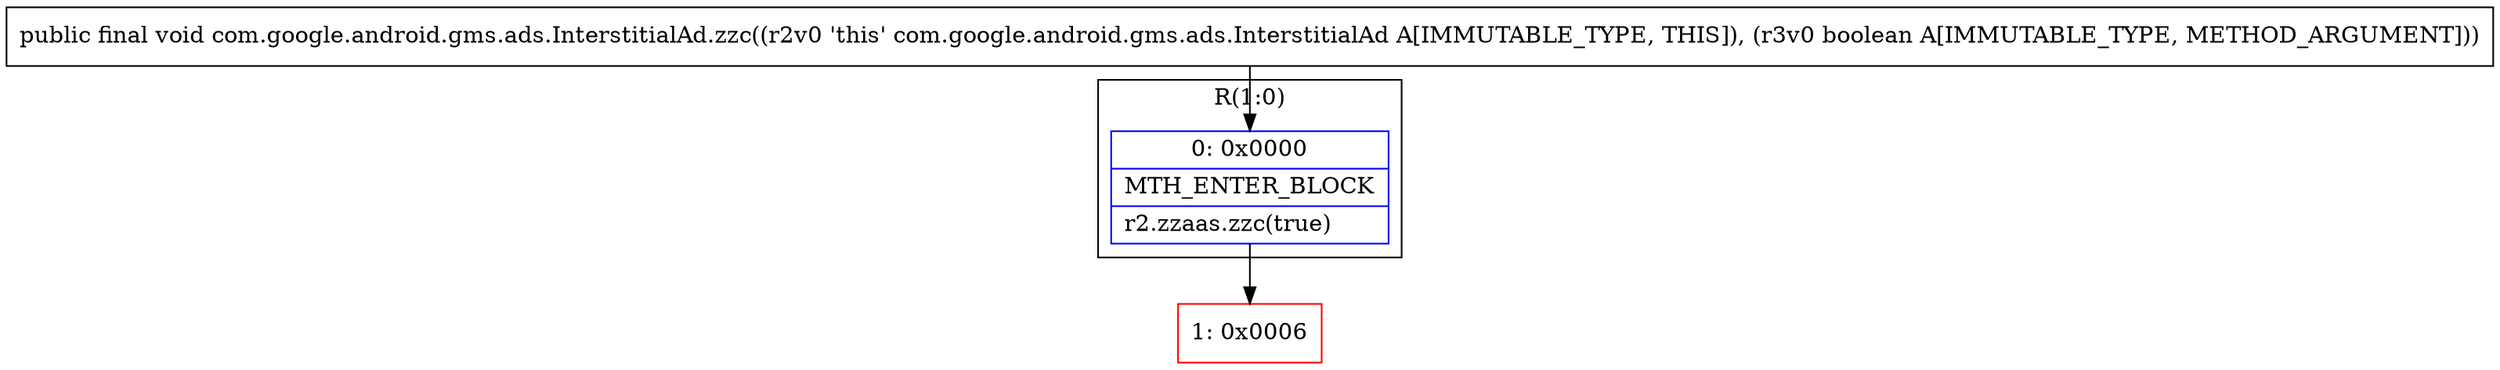 digraph "CFG forcom.google.android.gms.ads.InterstitialAd.zzc(Z)V" {
subgraph cluster_Region_1096275515 {
label = "R(1:0)";
node [shape=record,color=blue];
Node_0 [shape=record,label="{0\:\ 0x0000|MTH_ENTER_BLOCK\l|r2.zzaas.zzc(true)\l}"];
}
Node_1 [shape=record,color=red,label="{1\:\ 0x0006}"];
MethodNode[shape=record,label="{public final void com.google.android.gms.ads.InterstitialAd.zzc((r2v0 'this' com.google.android.gms.ads.InterstitialAd A[IMMUTABLE_TYPE, THIS]), (r3v0 boolean A[IMMUTABLE_TYPE, METHOD_ARGUMENT])) }"];
MethodNode -> Node_0;
Node_0 -> Node_1;
}

